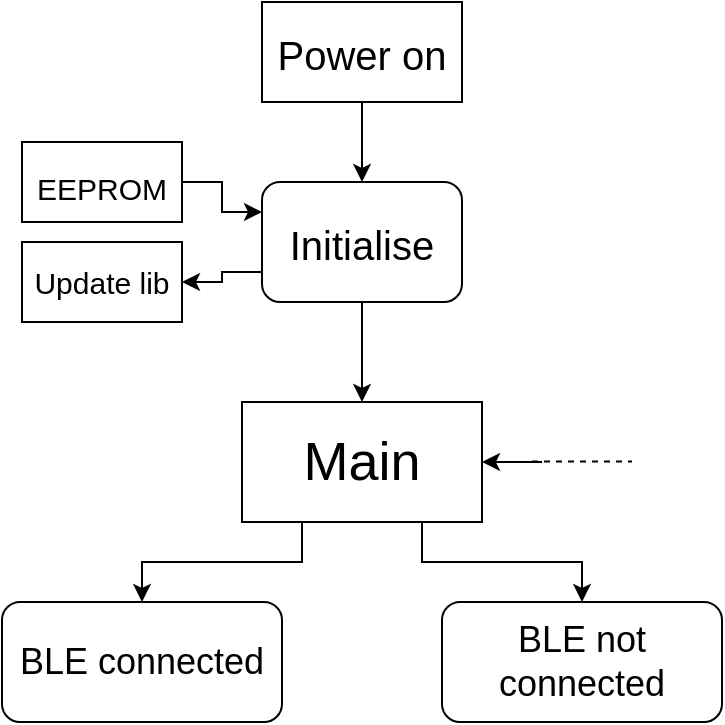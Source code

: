 <mxfile version="15.8.6" type="device"><diagram id="8XrLhD7QhJyHkABoiwMZ" name="Page-1"><mxGraphModel dx="1185" dy="635" grid="1" gridSize="10" guides="1" tooltips="1" connect="1" arrows="1" fold="1" page="1" pageScale="1" pageWidth="827" pageHeight="1169" math="0" shadow="0"><root><mxCell id="0"/><mxCell id="1" parent="0"/><mxCell id="Sxi-2onLX3NPNccCPH4u-1" style="edgeStyle=orthogonalEdgeStyle;rounded=0;orthogonalLoop=1;jettySize=auto;html=1;exitX=0;exitY=0.75;exitDx=0;exitDy=0;entryX=1;entryY=0.5;entryDx=0;entryDy=0;fontSize=20;" edge="1" parent="1" source="Sxi-2onLX3NPNccCPH4u-3" target="Sxi-2onLX3NPNccCPH4u-13"><mxGeometry relative="1" as="geometry"><mxPoint x="320" y="220" as="targetPoint"/></mxGeometry></mxCell><mxCell id="Sxi-2onLX3NPNccCPH4u-2" style="edgeStyle=orthogonalEdgeStyle;rounded=0;orthogonalLoop=1;jettySize=auto;html=1;exitX=0.5;exitY=1;exitDx=0;exitDy=0;" edge="1" parent="1" source="Sxi-2onLX3NPNccCPH4u-3" target="Sxi-2onLX3NPNccCPH4u-10"><mxGeometry relative="1" as="geometry"/></mxCell><mxCell id="Sxi-2onLX3NPNccCPH4u-3" value="&lt;font style=&quot;font-size: 20px&quot;&gt;Initialise&lt;/font&gt;" style="rounded=1;whiteSpace=wrap;html=1;fontSize=27;" vertex="1" parent="1"><mxGeometry x="360" y="170" width="100" height="60" as="geometry"/></mxCell><mxCell id="Sxi-2onLX3NPNccCPH4u-4" style="edgeStyle=orthogonalEdgeStyle;rounded=0;orthogonalLoop=1;jettySize=auto;html=1;fontSize=20;" edge="1" parent="1" source="Sxi-2onLX3NPNccCPH4u-5" target="Sxi-2onLX3NPNccCPH4u-3"><mxGeometry relative="1" as="geometry"/></mxCell><mxCell id="Sxi-2onLX3NPNccCPH4u-5" value="&lt;font style=&quot;font-size: 20px&quot;&gt;Power on&lt;/font&gt;" style="rounded=0;whiteSpace=wrap;html=1;fontSize=27;" vertex="1" parent="1"><mxGeometry x="360" y="80" width="100" height="50" as="geometry"/></mxCell><mxCell id="Sxi-2onLX3NPNccCPH4u-6" style="edgeStyle=orthogonalEdgeStyle;rounded=0;orthogonalLoop=1;jettySize=auto;html=1;fontSize=20;entryX=0;entryY=0.25;entryDx=0;entryDy=0;" edge="1" parent="1" source="Sxi-2onLX3NPNccCPH4u-7" target="Sxi-2onLX3NPNccCPH4u-3"><mxGeometry relative="1" as="geometry"/></mxCell><mxCell id="Sxi-2onLX3NPNccCPH4u-7" value="&lt;font style=&quot;font-size: 15px&quot;&gt;EEPROM&lt;/font&gt;" style="rounded=0;whiteSpace=wrap;html=1;fontSize=27;" vertex="1" parent="1"><mxGeometry x="240" y="150" width="80" height="40" as="geometry"/></mxCell><mxCell id="Sxi-2onLX3NPNccCPH4u-8" style="edgeStyle=orthogonalEdgeStyle;rounded=0;orthogonalLoop=1;jettySize=auto;html=1;exitX=0.25;exitY=1;exitDx=0;exitDy=0;entryX=0.5;entryY=0;entryDx=0;entryDy=0;fontSize=10;startArrow=none;startFill=0;endArrow=classic;endFill=1;" edge="1" parent="1" source="Sxi-2onLX3NPNccCPH4u-10" target="Sxi-2onLX3NPNccCPH4u-11"><mxGeometry relative="1" as="geometry"/></mxCell><mxCell id="Sxi-2onLX3NPNccCPH4u-9" style="edgeStyle=orthogonalEdgeStyle;rounded=0;orthogonalLoop=1;jettySize=auto;html=1;exitX=0.75;exitY=1;exitDx=0;exitDy=0;entryX=0.5;entryY=0;entryDx=0;entryDy=0;fontSize=10;startArrow=none;startFill=0;endArrow=classic;endFill=1;" edge="1" parent="1" source="Sxi-2onLX3NPNccCPH4u-10" target="Sxi-2onLX3NPNccCPH4u-12"><mxGeometry relative="1" as="geometry"/></mxCell><mxCell id="Sxi-2onLX3NPNccCPH4u-10" value="&lt;font style=&quot;font-size: 27px&quot;&gt;Main&lt;/font&gt;" style="rounded=0;whiteSpace=wrap;html=1;fontSize=27;" vertex="1" parent="1"><mxGeometry x="350" y="280" width="120" height="60" as="geometry"/></mxCell><mxCell id="Sxi-2onLX3NPNccCPH4u-11" value="&lt;font style=&quot;font-size: 18px&quot;&gt;BLE connected&lt;/font&gt;" style="rounded=1;whiteSpace=wrap;html=1;fontSize=18;" vertex="1" parent="1"><mxGeometry x="230" y="380" width="140" height="60" as="geometry"/></mxCell><mxCell id="Sxi-2onLX3NPNccCPH4u-12" value="&lt;font style=&quot;font-size: 18px&quot;&gt;BLE not connected&lt;/font&gt;" style="rounded=1;whiteSpace=wrap;html=1;fontSize=18;" vertex="1" parent="1"><mxGeometry x="450" y="380" width="140" height="60" as="geometry"/></mxCell><mxCell id="Sxi-2onLX3NPNccCPH4u-13" value="Update lib" style="rounded=0;whiteSpace=wrap;html=1;fontSize=15;" vertex="1" parent="1"><mxGeometry x="240" y="200" width="80" height="40" as="geometry"/></mxCell><mxCell id="Sxi-2onLX3NPNccCPH4u-14" value="" style="endArrow=none;dashed=1;html=1;rounded=0;fontSize=10;" edge="1" parent="1"><mxGeometry width="50" height="50" relative="1" as="geometry"><mxPoint x="495" y="309.71" as="sourcePoint"/><mxPoint x="545" y="309.71" as="targetPoint"/></mxGeometry></mxCell><mxCell id="Sxi-2onLX3NPNccCPH4u-15" value="" style="endArrow=classic;html=1;rounded=0;fontSize=10;entryX=1;entryY=0.5;entryDx=0;entryDy=0;" edge="1" parent="1" target="Sxi-2onLX3NPNccCPH4u-10"><mxGeometry width="50" height="50" relative="1" as="geometry"><mxPoint x="500" y="310" as="sourcePoint"/><mxPoint x="500" y="280" as="targetPoint"/></mxGeometry></mxCell></root></mxGraphModel></diagram></mxfile>
